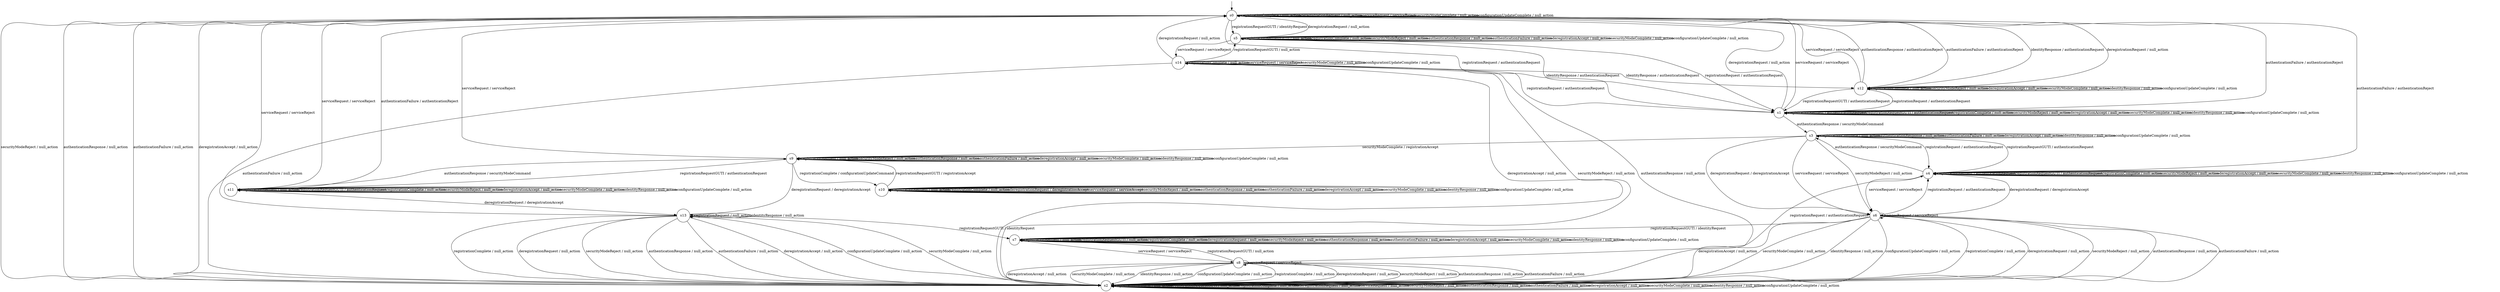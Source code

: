 digraph g {

	s0 [shape="circle" label="s0"];
	s1 [shape="circle" label="s1"];
	s2 [shape="circle" label="s2"];
	s3 [shape="circle" label="s3"];
	s4 [shape="circle" label="s4"];
	s5 [shape="circle" label="s5"];
	s6 [shape="circle" label="s6"];
	s7 [shape="circle" label="s7"];
	s8 [shape="circle" label="s8"];
	s9 [shape="circle" label="s9"];
	s10 [shape="circle" label="s10"];
	s11 [shape="circle" label="s11"];
	s12 [shape="circle" label="s12"];
	s13 [shape="circle" label="s13"];
	s14 [shape="circle" label="s14"];
	s0 -> s1 [label="registrationRequest / authenticationRequest"];
	s0 -> s5 [label="registrationRequestGUTI / identityRequest"];
	s0 -> s0 [label="registrationComplete / null_action"];
	s0 -> s0 [label="deregistrationRequest / null_action"];
	s0 -> s0 [label="serviceRequest / serviceReject"];
	s0 -> s2 [label="securityModeReject / null_action"];
	s0 -> s2 [label="authenticationResponse / null_action"];
	s0 -> s2 [label="authenticationFailure / null_action"];
	s0 -> s2 [label="deregistrationAccept / null_action"];
	s0 -> s0 [label="securityModeComplete / null_action"];
	s0 -> s12 [label="identityResponse / authenticationRequest"];
	s0 -> s0 [label="configurationUpdateComplete / null_action"];
	s1 -> s1 [label="registrationRequest / authenticationRequest"];
	s1 -> s1 [label="registrationRequestGUTI / authenticationRequest"];
	s1 -> s1 [label="registrationComplete / null_action"];
	s1 -> s0 [label="deregistrationRequest / null_action"];
	s1 -> s0 [label="serviceRequest / serviceReject"];
	s1 -> s1 [label="securityModeReject / null_action"];
	s1 -> s3 [label="authenticationResponse / securityModeCommand"];
	s1 -> s0 [label="authenticationFailure / authenticationReject"];
	s1 -> s1 [label="deregistrationAccept / null_action"];
	s1 -> s1 [label="securityModeComplete / null_action"];
	s1 -> s1 [label="identityResponse / null_action"];
	s1 -> s1 [label="configurationUpdateComplete / null_action"];
	s2 -> s2 [label="registrationRequest / null_action"];
	s2 -> s2 [label="registrationRequestGUTI / null_action"];
	s2 -> s2 [label="registrationComplete / null_action"];
	s2 -> s2 [label="deregistrationRequest / null_action"];
	s2 -> s2 [label="serviceRequest / null_action"];
	s2 -> s2 [label="securityModeReject / null_action"];
	s2 -> s2 [label="authenticationResponse / null_action"];
	s2 -> s2 [label="authenticationFailure / null_action"];
	s2 -> s2 [label="deregistrationAccept / null_action"];
	s2 -> s2 [label="securityModeComplete / null_action"];
	s2 -> s2 [label="identityResponse / null_action"];
	s2 -> s2 [label="configurationUpdateComplete / null_action"];
	s3 -> s4 [label="registrationRequest / authenticationRequest"];
	s3 -> s4 [label="registrationRequestGUTI / authenticationRequest"];
	s3 -> s3 [label="registrationComplete / null_action"];
	s3 -> s6 [label="deregistrationRequest / deregistrationAccept"];
	s3 -> s6 [label="serviceRequest / serviceReject"];
	s3 -> s6 [label="securityModeReject / null_action"];
	s3 -> s3 [label="authenticationResponse / null_action"];
	s3 -> s3 [label="authenticationFailure / null_action"];
	s3 -> s3 [label="deregistrationAccept / null_action"];
	s3 -> s9 [label="securityModeComplete / registrationAccept"];
	s3 -> s3 [label="identityResponse / null_action"];
	s3 -> s3 [label="configurationUpdateComplete / null_action"];
	s4 -> s4 [label="registrationRequest / authenticationRequest"];
	s4 -> s4 [label="registrationRequestGUTI / authenticationRequest"];
	s4 -> s4 [label="registrationComplete / null_action"];
	s4 -> s6 [label="deregistrationRequest / deregistrationAccept"];
	s4 -> s6 [label="serviceRequest / serviceReject"];
	s4 -> s4 [label="securityModeReject / null_action"];
	s4 -> s3 [label="authenticationResponse / securityModeCommand"];
	s4 -> s0 [label="authenticationFailure / authenticationReject"];
	s4 -> s4 [label="deregistrationAccept / null_action"];
	s4 -> s4 [label="securityModeComplete / null_action"];
	s4 -> s4 [label="identityResponse / null_action"];
	s4 -> s4 [label="configurationUpdateComplete / null_action"];
	s5 -> s1 [label="registrationRequest / authenticationRequest"];
	s5 -> s5 [label="registrationRequestGUTI / null_action"];
	s5 -> s5 [label="registrationComplete / null_action"];
	s5 -> s0 [label="deregistrationRequest / null_action"];
	s5 -> s14 [label="serviceRequest / serviceReject"];
	s5 -> s5 [label="securityModeReject / null_action"];
	s5 -> s5 [label="authenticationResponse / null_action"];
	s5 -> s5 [label="authenticationFailure / null_action"];
	s5 -> s5 [label="deregistrationAccept / null_action"];
	s5 -> s5 [label="securityModeComplete / null_action"];
	s5 -> s1 [label="identityResponse / authenticationRequest"];
	s5 -> s5 [label="configurationUpdateComplete / null_action"];
	s6 -> s4 [label="registrationRequest / authenticationRequest"];
	s6 -> s7 [label="registrationRequestGUTI / identityRequest"];
	s6 -> s2 [label="registrationComplete / null_action"];
	s6 -> s2 [label="deregistrationRequest / null_action"];
	s6 -> s6 [label="serviceRequest / serviceReject"];
	s6 -> s2 [label="securityModeReject / null_action"];
	s6 -> s2 [label="authenticationResponse / null_action"];
	s6 -> s2 [label="authenticationFailure / null_action"];
	s6 -> s2 [label="deregistrationAccept / null_action"];
	s6 -> s2 [label="securityModeComplete / null_action"];
	s6 -> s2 [label="identityResponse / null_action"];
	s6 -> s2 [label="configurationUpdateComplete / null_action"];
	s7 -> s7 [label="registrationRequest / null_action"];
	s7 -> s7 [label="registrationRequestGUTI / null_action"];
	s7 -> s7 [label="registrationComplete / null_action"];
	s7 -> s7 [label="deregistrationRequest / null_action"];
	s7 -> s8 [label="serviceRequest / serviceReject"];
	s7 -> s7 [label="securityModeReject / null_action"];
	s7 -> s7 [label="authenticationResponse / null_action"];
	s7 -> s7 [label="authenticationFailure / null_action"];
	s7 -> s7 [label="deregistrationAccept / null_action"];
	s7 -> s7 [label="securityModeComplete / null_action"];
	s7 -> s7 [label="identityResponse / null_action"];
	s7 -> s7 [label="configurationUpdateComplete / null_action"];
	s8 -> s4 [label="registrationRequest / authenticationRequest"];
	s8 -> s7 [label="registrationRequestGUTI / null_action"];
	s8 -> s2 [label="registrationComplete / null_action"];
	s8 -> s2 [label="deregistrationRequest / null_action"];
	s8 -> s8 [label="serviceRequest / serviceReject"];
	s8 -> s2 [label="securityModeReject / null_action"];
	s8 -> s2 [label="authenticationResponse / null_action"];
	s8 -> s2 [label="authenticationFailure / null_action"];
	s8 -> s2 [label="deregistrationAccept / null_action"];
	s8 -> s2 [label="securityModeComplete / null_action"];
	s8 -> s2 [label="identityResponse / null_action"];
	s8 -> s2 [label="configurationUpdateComplete / null_action"];
	s9 -> s9 [label="registrationRequest / null_action"];
	s9 -> s11 [label="registrationRequestGUTI / authenticationRequest"];
	s9 -> s10 [label="registrationComplete / configurationUpdateCommand"];
	s9 -> s13 [label="deregistrationRequest / deregistrationAccept"];
	s9 -> s0 [label="serviceRequest / serviceReject"];
	s9 -> s9 [label="securityModeReject / null_action"];
	s9 -> s9 [label="authenticationResponse / null_action"];
	s9 -> s9 [label="authenticationFailure / null_action"];
	s9 -> s9 [label="deregistrationAccept / null_action"];
	s9 -> s9 [label="securityModeComplete / null_action"];
	s9 -> s9 [label="identityResponse / null_action"];
	s9 -> s9 [label="configurationUpdateComplete / null_action"];
	s10 -> s10 [label="registrationRequest / null_action"];
	s10 -> s9 [label="registrationRequestGUTI / registrationAccept"];
	s10 -> s10 [label="registrationComplete / null_action"];
	s10 -> s10 [label="deregistrationRequest / deregistrationAccept"];
	s10 -> s10 [label="serviceRequest / serviceAccept"];
	s10 -> s10 [label="securityModeReject / null_action"];
	s10 -> s10 [label="authenticationResponse / null_action"];
	s10 -> s10 [label="authenticationFailure / null_action"];
	s10 -> s10 [label="deregistrationAccept / null_action"];
	s10 -> s10 [label="securityModeComplete / null_action"];
	s10 -> s10 [label="identityResponse / null_action"];
	s10 -> s10 [label="configurationUpdateComplete / null_action"];
	s11 -> s11 [label="registrationRequest / null_action"];
	s11 -> s11 [label="registrationRequestGUTI / authenticationRequest"];
	s11 -> s11 [label="registrationComplete / null_action"];
	s11 -> s13 [label="deregistrationRequest / deregistrationAccept"];
	s11 -> s0 [label="serviceRequest / serviceReject"];
	s11 -> s11 [label="securityModeReject / null_action"];
	s11 -> s9 [label="authenticationResponse / securityModeCommand"];
	s11 -> s0 [label="authenticationFailure / authenticationReject"];
	s11 -> s11 [label="deregistrationAccept / null_action"];
	s11 -> s11 [label="securityModeComplete / null_action"];
	s11 -> s11 [label="identityResponse / null_action"];
	s11 -> s11 [label="configurationUpdateComplete / null_action"];
	s12 -> s1 [label="registrationRequest / authenticationRequest"];
	s12 -> s1 [label="registrationRequestGUTI / authenticationRequest"];
	s12 -> s12 [label="registrationComplete / null_action"];
	s12 -> s0 [label="deregistrationRequest / null_action"];
	s12 -> s0 [label="serviceRequest / serviceReject"];
	s12 -> s12 [label="securityModeReject / null_action"];
	s12 -> s0 [label="authenticationResponse / authenticationReject"];
	s12 -> s0 [label="authenticationFailure / authenticationReject"];
	s12 -> s12 [label="deregistrationAccept / null_action"];
	s12 -> s12 [label="securityModeComplete / null_action"];
	s12 -> s12 [label="identityResponse / null_action"];
	s12 -> s12 [label="configurationUpdateComplete / null_action"];
	s13 -> s13 [label="registrationRequest / null_action"];
	s13 -> s7 [label="registrationRequestGUTI / identityRequest"];
	s13 -> s2 [label="registrationComplete / null_action"];
	s13 -> s2 [label="deregistrationRequest / null_action"];
	s13 -> s0 [label="serviceRequest / serviceReject"];
	s13 -> s2 [label="securityModeReject / null_action"];
	s13 -> s2 [label="authenticationResponse / null_action"];
	s13 -> s2 [label="authenticationFailure / null_action"];
	s13 -> s2 [label="deregistrationAccept / null_action"];
	s13 -> s2 [label="securityModeComplete / null_action"];
	s13 -> s13 [label="identityResponse / null_action"];
	s13 -> s2 [label="configurationUpdateComplete / null_action"];
	s14 -> s1 [label="registrationRequest / authenticationRequest"];
	s14 -> s5 [label="registrationRequestGUTI / null_action"];
	s14 -> s14 [label="registrationComplete / null_action"];
	s14 -> s0 [label="deregistrationRequest / null_action"];
	s14 -> s14 [label="serviceRequest / serviceReject"];
	s14 -> s2 [label="securityModeReject / null_action"];
	s14 -> s2 [label="authenticationResponse / null_action"];
	s14 -> s2 [label="authenticationFailure / null_action"];
	s14 -> s2 [label="deregistrationAccept / null_action"];
	s14 -> s14 [label="securityModeComplete / null_action"];
	s14 -> s12 [label="identityResponse / authenticationRequest"];
	s14 -> s14 [label="configurationUpdateComplete / null_action"];

__start0 [label="" shape="none" width="0" height="0"];
__start0 -> s0;

}
